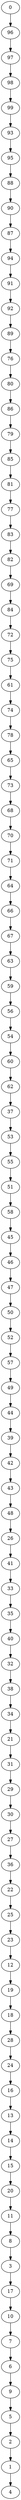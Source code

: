 digraph {
	0 [label=0]
	96 [label=96]
	97 [label=97]
	98 [label=98]
	99 [label=99]
	93 [label=93]
	95 [label=95]
	88 [label=88]
	90 [label=90]
	87 [label=87]
	94 [label=94]
	91 [label=91]
	92 [label=92]
	89 [label=89]
	76 [label=76]
	80 [label=80]
	86 [label=86]
	79 [label=79]
	85 [label=85]
	81 [label=81]
	77 [label=77]
	83 [label=83]
	82 [label=82]
	69 [label=69]
	84 [label=84]
	72 [label=72]
	75 [label=75]
	61 [label=61]
	74 [label=74]
	78 [label=78]
	65 [label=65]
	73 [label=73]
	68 [label=68]
	70 [label=70]
	71 [label=71]
	64 [label=64]
	66 [label=66]
	67 [label=67]
	63 [label=63]
	59 [label=59]
	56 [label=56]
	54 [label=54]
	60 [label=60]
	62 [label=62]
	37 [label=37]
	53 [label=53]
	55 [label=55]
	51 [label=51]
	58 [label=58]
	45 [label=45]
	46 [label=46]
	47 [label=47]
	50 [label=50]
	52 [label=52]
	57 [label=57]
	49 [label=49]
	44 [label=44]
	39 [label=39]
	42 [label=42]
	43 [label=43]
	48 [label=48]
	26 [label=26]
	41 [label=41]
	33 [label=33]
	35 [label=35]
	40 [label=40]
	32 [label=32]
	38 [label=38]
	34 [label=34]
	21 [label=21]
	31 [label=31]
	29 [label=29]
	30 [label=30]
	27 [label=27]
	36 [label=36]
	22 [label=22]
	25 [label=25]
	23 [label=23]
	12 [label=12]
	19 [label=19]
	18 [label=18]
	28 [label=28]
	24 [label=24]
	16 [label=16]
	13 [label=13]
	14 [label=14]
	15 [label=15]
	20 [label=20]
	11 [label=11]
	8 [label=8]
	3 [label=3]
	17 [label=17]
	10 [label=10]
	7 [label=7]
	6 [label=6]
	9 [label=9]
	5 [label=5]
	2 [label=2]
	1 [label=1]
	4 [label=4]
	0 -> 96
	96 -> 97
	97 -> 98
	98 -> 99
	99 -> 93
	93 -> 95
	95 -> 88
	88 -> 90
	90 -> 87
	87 -> 94
	94 -> 91
	91 -> 92
	92 -> 89
	89 -> 76
	76 -> 80
	80 -> 86
	86 -> 79
	79 -> 85
	85 -> 81
	81 -> 77
	77 -> 83
	83 -> 82
	82 -> 69
	69 -> 84
	84 -> 72
	72 -> 75
	75 -> 61
	61 -> 74
	74 -> 78
	78 -> 65
	65 -> 73
	73 -> 68
	68 -> 70
	70 -> 71
	71 -> 64
	64 -> 66
	66 -> 67
	67 -> 63
	63 -> 59
	59 -> 56
	56 -> 54
	54 -> 60
	60 -> 62
	62 -> 37
	37 -> 53
	53 -> 55
	55 -> 51
	51 -> 58
	58 -> 45
	45 -> 46
	46 -> 47
	47 -> 50
	50 -> 52
	52 -> 57
	57 -> 49
	49 -> 44
	44 -> 39
	39 -> 42
	42 -> 43
	43 -> 48
	48 -> 26
	26 -> 41
	41 -> 33
	33 -> 35
	35 -> 40
	40 -> 32
	32 -> 38
	38 -> 34
	34 -> 21
	21 -> 31
	31 -> 29
	29 -> 30
	30 -> 27
	27 -> 36
	36 -> 22
	22 -> 25
	25 -> 23
	23 -> 12
	12 -> 19
	19 -> 18
	18 -> 28
	28 -> 24
	24 -> 16
	16 -> 13
	13 -> 14
	14 -> 15
	15 -> 20
	20 -> 11
	11 -> 8
	8 -> 3
	3 -> 17
	17 -> 10
	10 -> 7
	7 -> 6
	6 -> 9
	9 -> 5
	5 -> 2
	2 -> 1
	1 -> 4
}
